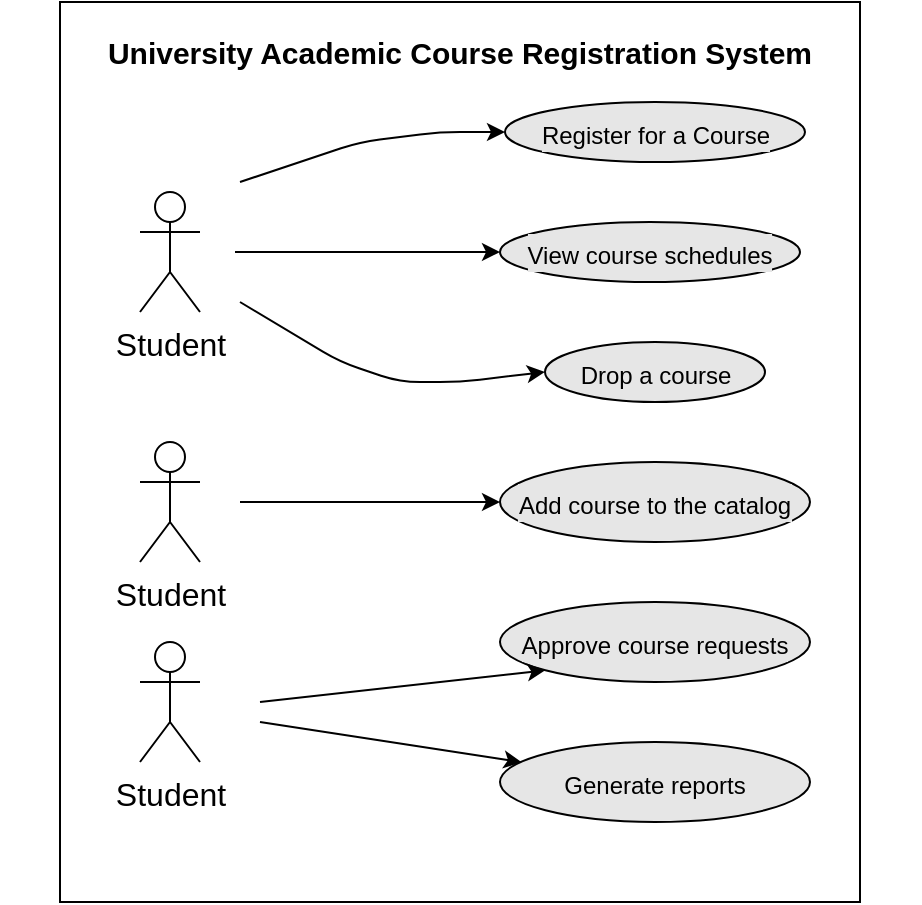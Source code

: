 <mxfile>
    <diagram id="Xd9HJg51CLXNqMOa4E6-" name="Page-1">
        <mxGraphModel dx="576" dy="437" grid="1" gridSize="10" guides="1" tooltips="1" connect="1" arrows="1" fold="1" page="1" pageScale="1" pageWidth="850" pageHeight="1100" math="0" shadow="0">
            <root>
                <mxCell id="0"/>
                <mxCell id="1" parent="0"/>
                <mxCell id="2" value="" style="rounded=0;whiteSpace=wrap;html=1;" vertex="1" parent="1">
                    <mxGeometry x="60" y="30" width="400" height="450" as="geometry"/>
                </mxCell>
                <mxCell id="3" value="&lt;font style=&quot;font-size: 16px;&quot;&gt;Student&lt;/font&gt;" style="shape=umlActor;verticalLabelPosition=bottom;verticalAlign=top;html=1;outlineConnect=0;" vertex="1" parent="1">
                    <mxGeometry x="100" y="250" width="30" height="60" as="geometry"/>
                </mxCell>
                <mxCell id="4" value="&lt;font style=&quot;font-size: 16px;&quot;&gt;Student&lt;/font&gt;" style="shape=umlActor;verticalLabelPosition=bottom;verticalAlign=top;html=1;outlineConnect=0;" vertex="1" parent="1">
                    <mxGeometry x="100" y="350" width="30" height="60" as="geometry"/>
                </mxCell>
                <mxCell id="5" value="&lt;font style=&quot;font-size: 12px;&quot;&gt;Register for a Course&lt;/font&gt;" style="ellipse;whiteSpace=wrap;html=1;labelBackgroundColor=#E6E6E6;fontSize=16;fontColor=#000000;fillColor=#E6E6E6;" vertex="1" parent="1">
                    <mxGeometry x="282.5" y="80" width="150" height="30" as="geometry"/>
                </mxCell>
                <mxCell id="6" value="&lt;font style=&quot;font-size: 12px;&quot;&gt;View course schedules&lt;/font&gt;&lt;span style=&quot;color: rgba(0, 0, 0, 0); font-family: monospace; font-size: 0px; text-align: start; background-color: rgb(42, 37, 47);&quot;&gt;%3CmxGraphModel%3E%3Croot%3E%3CmxCell%20id%3D%220%22%2F%3E%3CmxCell%20id%3D%221%22%20parent%3D%220%22%2F%3E%3CmxCell%20id%3D%222%22%20value%3D%22%26lt%3Bfont%20style%3D%26quot%3Bfont-size%3A%2012px%3B%26quot%3B%26gt%3BRegister%20for%20a%20Course%26lt%3B%2Ffont%26gt%3B%22%20style%3D%22ellipse%3BwhiteSpace%3Dwrap%3Bhtml%3D1%3BlabelBackgroundColor%3D%23E6E6E6%3BfontSize%3D16%3BfontColor%3D%23000000%3BfillColor%3D%23E6E6E6%3B%22%20vertex%3D%221%22%20parent%3D%221%22%3E%3CmxGeometry%20x%3D%22260%22%20y%3D%22320%22%20width%3D%22155%22%20height%3D%2240%22%20as%3D%22geometry%22%2F%3E%3C%2FmxCell%3E%3C%2Froot%3E%3C%2FmxGraphModel%3E&lt;/span&gt;" style="ellipse;whiteSpace=wrap;html=1;labelBackgroundColor=#E6E6E6;fontSize=16;fontColor=#000000;fillColor=#E6E6E6;" vertex="1" parent="1">
                    <mxGeometry x="280" y="140" width="150" height="30" as="geometry"/>
                </mxCell>
                <mxCell id="7" value="&lt;font style=&quot;font-size: 12px;&quot;&gt;Drop a course&lt;/font&gt;" style="ellipse;whiteSpace=wrap;html=1;labelBackgroundColor=#E6E6E6;fontSize=16;fontColor=#000000;fillColor=#E6E6E6;" vertex="1" parent="1">
                    <mxGeometry x="302.5" y="200" width="110" height="30" as="geometry"/>
                </mxCell>
                <mxCell id="8" value="&lt;font style=&quot;font-size: 12px;&quot;&gt;Add course to the catalog&lt;/font&gt;" style="ellipse;whiteSpace=wrap;html=1;labelBackgroundColor=#E6E6E6;fontSize=16;fontColor=#000000;fillColor=#E6E6E6;" vertex="1" parent="1">
                    <mxGeometry x="280" y="260" width="155" height="40" as="geometry"/>
                </mxCell>
                <mxCell id="9" value="&lt;font style=&quot;font-size: 12px;&quot;&gt;Approve course requests&lt;/font&gt;" style="ellipse;whiteSpace=wrap;html=1;labelBackgroundColor=#E6E6E6;fontSize=16;fontColor=#000000;fillColor=#E6E6E6;" vertex="1" parent="1">
                    <mxGeometry x="280" y="330" width="155" height="40" as="geometry"/>
                </mxCell>
                <mxCell id="10" value="&lt;font style=&quot;font-size: 12px;&quot;&gt;Generate reports&lt;/font&gt;" style="ellipse;whiteSpace=wrap;html=1;labelBackgroundColor=#E6E6E6;fontSize=16;fontColor=#000000;fillColor=#E6E6E6;" vertex="1" parent="1">
                    <mxGeometry x="280" y="400" width="155" height="40" as="geometry"/>
                </mxCell>
                <mxCell id="11" value="" style="endArrow=classic;html=1;fontSize=12;fontColor=#000000;entryX=0;entryY=0.5;entryDx=0;entryDy=0;" edge="1" parent="1" target="5">
                    <mxGeometry width="50" height="50" relative="1" as="geometry">
                        <mxPoint x="150" y="120" as="sourcePoint"/>
                        <mxPoint x="200" y="70" as="targetPoint"/>
                        <Array as="points">
                            <mxPoint x="210" y="100"/>
                            <mxPoint x="250" y="95"/>
                        </Array>
                    </mxGeometry>
                </mxCell>
                <mxCell id="12" value="" style="endArrow=classic;html=1;fontSize=12;fontColor=#000000;entryX=0;entryY=0.5;entryDx=0;entryDy=0;" edge="1" parent="1" target="6">
                    <mxGeometry width="50" height="50" relative="1" as="geometry">
                        <mxPoint x="147.5" y="155" as="sourcePoint"/>
                        <mxPoint x="327.5" y="260" as="targetPoint"/>
                    </mxGeometry>
                </mxCell>
                <mxCell id="13" value="" style="endArrow=classic;html=1;fontSize=12;fontColor=#000000;entryX=0;entryY=0.5;entryDx=0;entryDy=0;" edge="1" parent="1" target="7">
                    <mxGeometry width="50" height="50" relative="1" as="geometry">
                        <mxPoint x="150" y="180" as="sourcePoint"/>
                        <mxPoint x="292.5" y="105" as="targetPoint"/>
                        <Array as="points">
                            <mxPoint x="200" y="210"/>
                            <mxPoint x="230" y="220"/>
                            <mxPoint x="260" y="220"/>
                        </Array>
                    </mxGeometry>
                </mxCell>
                <mxCell id="14" value="" style="endArrow=classic;html=1;fontSize=12;fontColor=#000000;entryX=0;entryY=0.5;entryDx=0;entryDy=0;" edge="1" parent="1" target="8">
                    <mxGeometry width="50" height="50" relative="1" as="geometry">
                        <mxPoint x="150" y="280" as="sourcePoint"/>
                        <mxPoint x="230" y="270" as="targetPoint"/>
                    </mxGeometry>
                </mxCell>
                <mxCell id="15" value="&lt;font style=&quot;font-size: 16px;&quot;&gt;Student&lt;/font&gt;" style="shape=umlActor;verticalLabelPosition=bottom;verticalAlign=top;html=1;outlineConnect=0;" vertex="1" parent="1">
                    <mxGeometry x="100" y="125" width="30" height="60" as="geometry"/>
                </mxCell>
                <mxCell id="16" value="" style="endArrow=classic;html=1;fontSize=12;fontColor=#000000;entryX=0;entryY=1;entryDx=0;entryDy=0;" edge="1" parent="1" target="9">
                    <mxGeometry width="50" height="50" relative="1" as="geometry">
                        <mxPoint x="160" y="380" as="sourcePoint"/>
                        <mxPoint x="250" y="370" as="targetPoint"/>
                    </mxGeometry>
                </mxCell>
                <mxCell id="17" value="" style="endArrow=classic;html=1;fontSize=12;fontColor=#000000;entryX=0.07;entryY=0.253;entryDx=0;entryDy=0;entryPerimeter=0;" edge="1" parent="1" target="10">
                    <mxGeometry width="50" height="50" relative="1" as="geometry">
                        <mxPoint x="160" y="390" as="sourcePoint"/>
                        <mxPoint x="210" y="410" as="targetPoint"/>
                    </mxGeometry>
                </mxCell>
                <mxCell id="18" value="&lt;b style=&quot;font-size: 15px;&quot;&gt;&lt;font style=&quot;font-size: 15px;&quot;&gt;University Academic Course Registration System&lt;/font&gt;&lt;/b&gt;" style="text;html=1;strokeColor=none;fillColor=none;align=center;verticalAlign=middle;whiteSpace=wrap;rounded=0;fontSize=15;" vertex="1" parent="1">
                    <mxGeometry x="30" y="40" width="460" height="30" as="geometry"/>
                </mxCell>
            </root>
        </mxGraphModel>
    </diagram>
</mxfile>